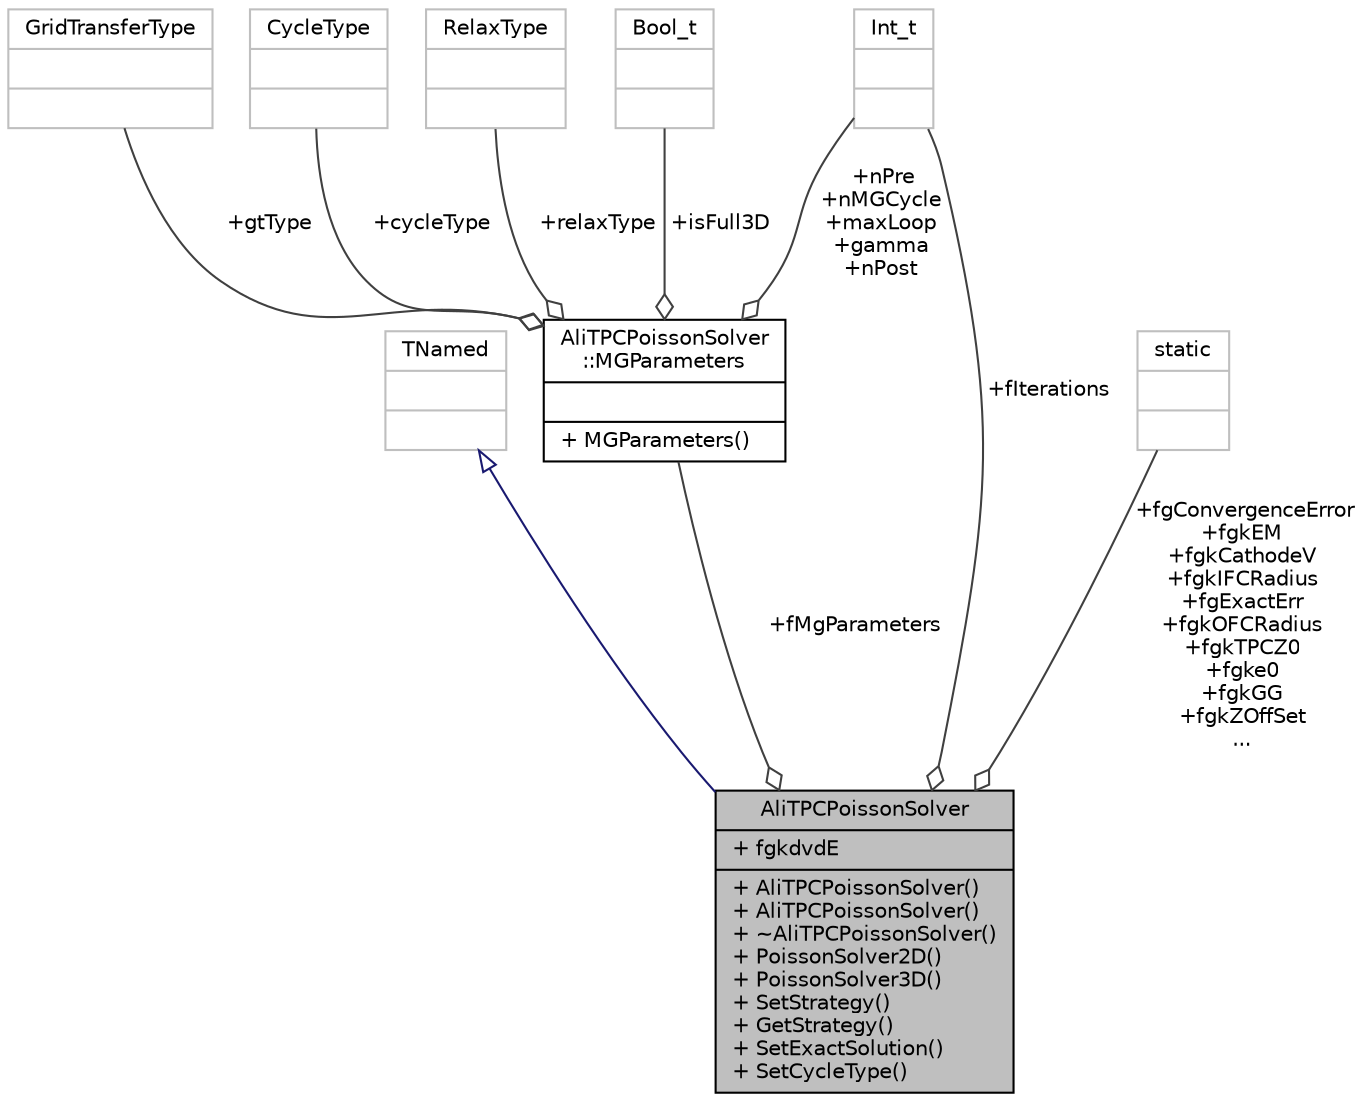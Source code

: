 digraph "AliTPCPoissonSolver"
{
 // INTERACTIVE_SVG=YES
  bgcolor="transparent";
  edge [fontname="Helvetica",fontsize="10",labelfontname="Helvetica",labelfontsize="10"];
  node [fontname="Helvetica",fontsize="10",shape=record];
  Node1 [label="{AliTPCPoissonSolver\n|+ fgkdvdE\l|+ AliTPCPoissonSolver()\l+ AliTPCPoissonSolver()\l+ ~AliTPCPoissonSolver()\l+ PoissonSolver2D()\l+ PoissonSolver3D()\l+ SetStrategy()\l+ GetStrategy()\l+ SetExactSolution()\l+ SetCycleType()\l}",height=0.2,width=0.4,color="black", fillcolor="grey75", style="filled", fontcolor="black"];
  Node2 -> Node1 [dir="back",color="midnightblue",fontsize="10",style="solid",arrowtail="onormal",fontname="Helvetica"];
  Node2 [label="{TNamed\n||}",height=0.2,width=0.4,color="grey75"];
  Node3 -> Node1 [color="grey25",fontsize="10",style="solid",label=" +fMgParameters" ,arrowhead="odiamond",fontname="Helvetica"];
  Node3 [label="{AliTPCPoissonSolver\l::MGParameters\n||+ MGParameters()\l}",height=0.2,width=0.4,color="black",URL="$d7/d4a/structAliTPCPoissonSolver_1_1MGParameters.html"];
  Node4 -> Node3 [color="grey25",fontsize="10",style="solid",label=" +gtType" ,arrowhead="odiamond",fontname="Helvetica"];
  Node4 [label="{GridTransferType\n||}",height=0.2,width=0.4,color="grey75"];
  Node5 -> Node3 [color="grey25",fontsize="10",style="solid",label=" +cycleType" ,arrowhead="odiamond",fontname="Helvetica"];
  Node5 [label="{CycleType\n||}",height=0.2,width=0.4,color="grey75"];
  Node6 -> Node3 [color="grey25",fontsize="10",style="solid",label=" +relaxType" ,arrowhead="odiamond",fontname="Helvetica"];
  Node6 [label="{RelaxType\n||}",height=0.2,width=0.4,color="grey75"];
  Node7 -> Node3 [color="grey25",fontsize="10",style="solid",label=" +isFull3D" ,arrowhead="odiamond",fontname="Helvetica"];
  Node7 [label="{Bool_t\n||}",height=0.2,width=0.4,color="grey75"];
  Node8 -> Node3 [color="grey25",fontsize="10",style="solid",label=" +nPre\n+nMGCycle\n+maxLoop\n+gamma\n+nPost" ,arrowhead="odiamond",fontname="Helvetica"];
  Node8 [label="{Int_t\n||}",height=0.2,width=0.4,color="grey75"];
  Node9 -> Node1 [color="grey25",fontsize="10",style="solid",label=" +fgConvergenceError\n+fgkEM\n+fgkCathodeV\n+fgkIFCRadius\n+fgExactErr\n+fgkOFCRadius\n+fgkTPCZ0\n+fgke0\n+fgkGG\n+fgkZOffSet\n..." ,arrowhead="odiamond",fontname="Helvetica"];
  Node9 [label="{static\n||}",height=0.2,width=0.4,color="grey75"];
  Node8 -> Node1 [color="grey25",fontsize="10",style="solid",label=" +fIterations" ,arrowhead="odiamond",fontname="Helvetica"];
}
